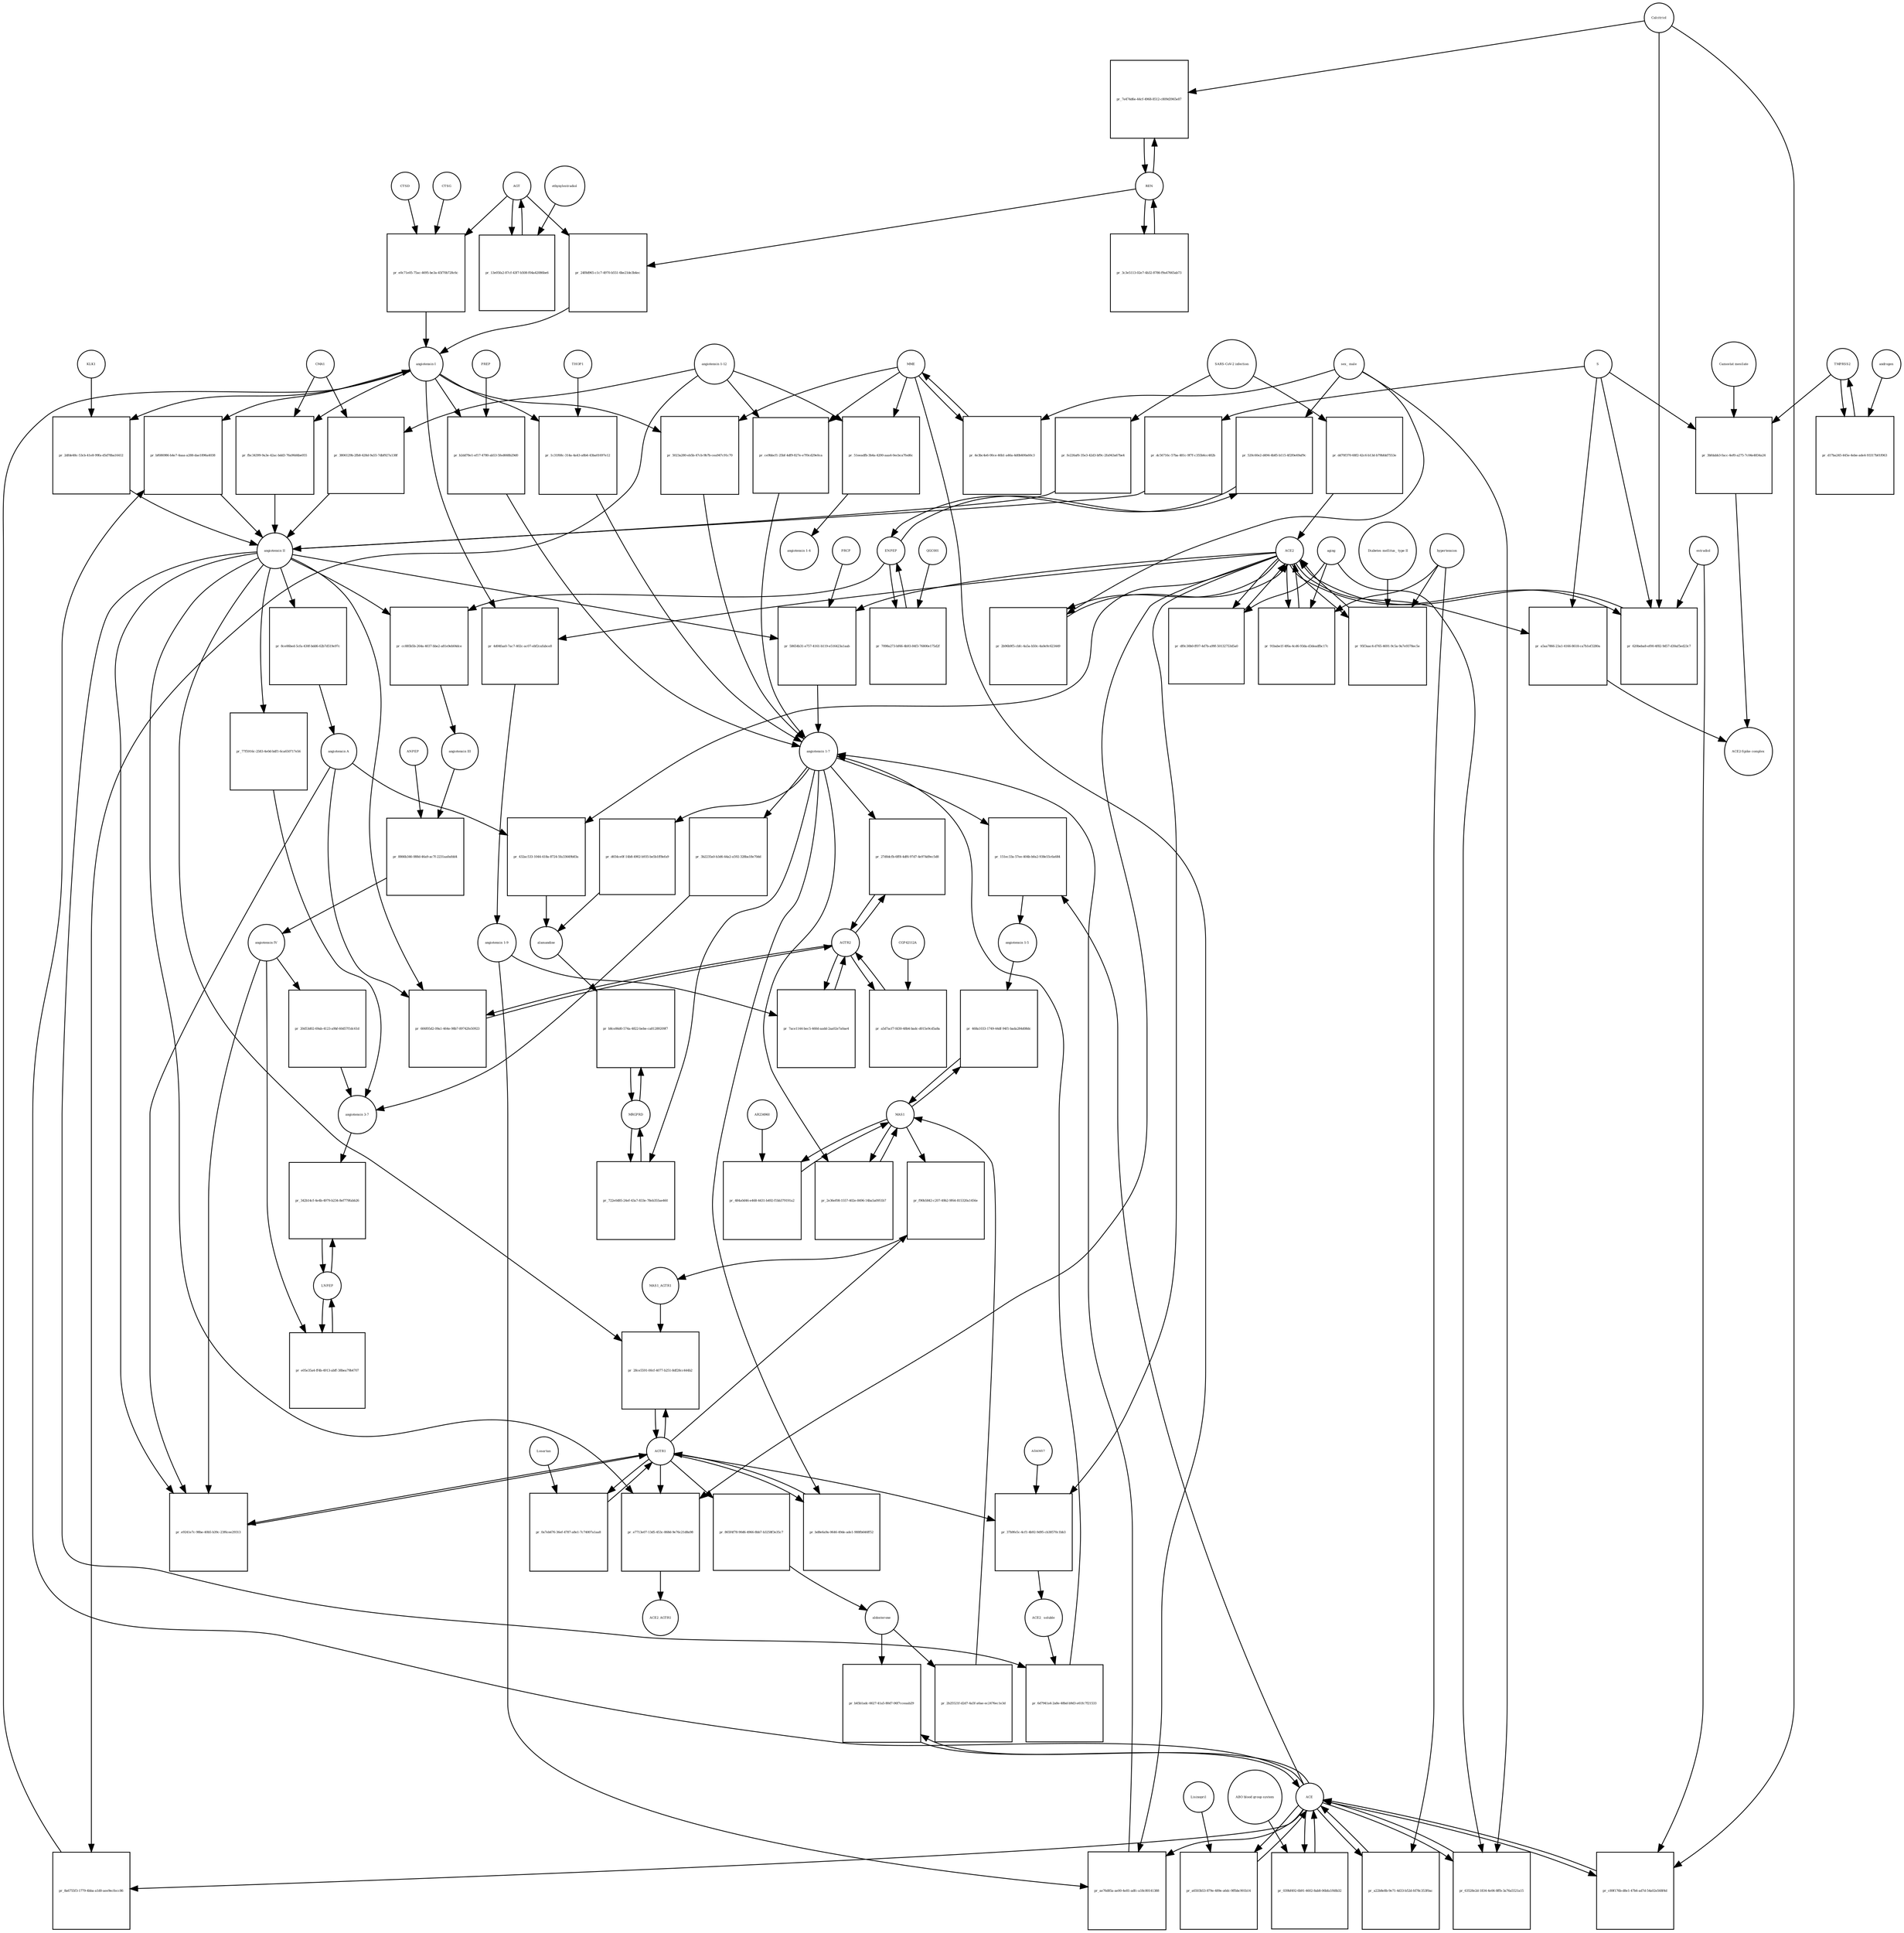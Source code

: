 strict digraph  {
"angiotensin I" [annotation="urn_miriam_obo.chebi_CHEBI%3A2718", bipartite=0, cls="simple chemical", fontsize=4, label="angiotensin I", shape=circle];
"pr_bf686986-b4e7-4aaa-a288-dae1896a4038" [annotation="", bipartite=1, cls=process, fontsize=4, label="pr_bf686986-b4e7-4aaa-a288-dae1896a4038", shape=square];
"angiotensin II" [annotation="urn_miriam_obo.chebi_CHEBI%3A48432", bipartite=0, cls="simple chemical", fontsize=4, label="angiotensin II", shape=circle];
ACE [annotation="urn_miriam_hgnc_HGNC%3A2707", bipartite=0, cls=macromolecule, fontsize=4, label=ACE, shape=circle];
"pr_4d04faa0-7ac7-402c-ac07-ebf2cafabce8" [annotation="", bipartite=1, cls=process, fontsize=4, label="pr_4d04faa0-7ac7-402c-ac07-ebf2cafabce8", shape=square];
"angiotensin 1-9" [annotation="urn_miriam_obo.chebi_CHEBI%3A80128", bipartite=0, cls="simple chemical", fontsize=4, label="angiotensin 1-9", shape=circle];
ACE2 [annotation="urn_miriam_hgnc_HGNC%3A13557", bipartite=0, cls=macromolecule, fontsize=4, label=ACE2, shape=circle];
"pr_ae76d85a-ae00-4e81-adfc-a18c80141388" [annotation="", bipartite=1, cls=process, fontsize=4, label="pr_ae76d85a-ae00-4e81-adfc-a18c80141388", shape=square];
"angiotensin 1-7" [annotation="urn_miriam_obo.chebi_CHEBI%3A55438", bipartite=0, cls="simple chemical", fontsize=4, label="angiotensin 1-7", shape=circle];
MME [annotation="", bipartite=0, cls=macromolecule, fontsize=4, label=MME, shape=circle];
"pr_58654b31-e757-4161-b119-e516423a1aab" [annotation="", bipartite=1, cls=process, fontsize=4, label="pr_58654b31-e757-4161-b119-e516423a1aab", shape=square];
PRCP [annotation="urn_miriam_hgnc_HGNC%3A9344", bipartite=0, cls=macromolecule, fontsize=4, label=PRCP, shape=circle];
"pr_151ec33a-57ee-404b-b0a2-938e55c6a684" [annotation="", bipartite=1, cls=process, fontsize=4, label="pr_151ec33a-57ee-404b-b0a2-938e55c6a684", shape=square];
"angiotensin 1-5" [annotation="urn_miriam_obo.chebi_CHEBI%3A80129", bipartite=0, cls="simple chemical", fontsize=4, label="angiotensin 1-5", shape=circle];
REN [annotation="urn_miriam_hgnc_HGNC%3A9958", bipartite=0, cls=macromolecule, fontsize=4, label=REN, shape=circle];
"pr_7e474d6e-44cf-4968-8512-c809d3965e87" [annotation="", bipartite=1, cls="omitted process", fontsize=4, label="pr_7e474d6e-44cf-4968-8512-c809d3965e87", shape=square];
Calcitriol [annotation="urn_miriam_obo.chebi_CHEBI%3A17823", bipartite=0, cls="simple chemical", fontsize=4, label=Calcitriol, shape=circle];
AGT [annotation="urn_miriam_hgnc_HGNC%3A333", bipartite=0, cls=macromolecule, fontsize=4, label=AGT, shape=circle];
"pr_24f8d965-c1c7-4970-b551-6be21de3b4ec" [annotation="", bipartite=1, cls=process, fontsize=4, label="pr_24f8d965-c1c7-4970-b551-6be21de3b4ec", shape=square];
"pr_5023a280-eb5b-47cb-9b7b-cea947c91c70" [annotation="", bipartite=1, cls=process, fontsize=4, label="pr_5023a280-eb5b-47cb-9b7b-cea947c91c70", shape=square];
MAS1 [annotation="urn_miriam_hgnc_HGNC%3A6899", bipartite=0, cls=macromolecule, fontsize=4, label=MAS1, shape=circle];
"pr_468a1033-1749-44df-94f1-bada284d08dc" [annotation="", bipartite=1, cls=process, fontsize=4, label="pr_468a1033-1749-44df-94f1-bada284d08dc", shape=square];
"pr_d654ce0f-14b8-4902-b935-be5b1ff8efa9" [annotation="", bipartite=1, cls=process, fontsize=4, label="pr_d654ce0f-14b8-4902-b935-be5b1ff8efa9", shape=square];
alamandine [annotation="urn_miriam_pubchem.compound_44192273", bipartite=0, cls="simple chemical", fontsize=4, label=alamandine, shape=circle];
"pr_8ce06bed-5cfa-430f-bdd6-62b7d519e97c" [annotation="", bipartite=1, cls=process, fontsize=4, label="pr_8ce06bed-5cfa-430f-bdd6-62b7d519e97c", shape=square];
"angiotensin A" [annotation="urn_miriam_kegg.compound_C20970|urn_miriam_pubchem.compound_91691124", bipartite=0, cls="simple chemical", fontsize=4, label="angiotensin A", shape=circle];
"pr_432ac533-1044-418a-8724-5fa33649b83a" [annotation="", bipartite=1, cls=process, fontsize=4, label="pr_432ac533-1044-418a-8724-5fa33649b83a", shape=square];
"pr_cc885b5b-264a-4037-bbe2-a81e9eb04dce" [annotation="", bipartite=1, cls=process, fontsize=4, label="pr_cc885b5b-264a-4037-bbe2-a81e9eb04dce", shape=square];
"angiotensin III" [annotation="urn_miriam_obo.chebi_CHEBI%3A89666", bipartite=0, cls="simple chemical", fontsize=4, label="angiotensin III", shape=circle];
ENPEP [annotation="urn_miriam_hgnc_HGNC%3A3355", bipartite=0, cls=macromolecule, fontsize=4, label=ENPEP, shape=circle];
"pr_8866b346-088d-46a9-ac7f-2231aa0afdd4" [annotation="", bipartite=1, cls=process, fontsize=4, label="pr_8866b346-088d-46a9-ac7f-2231aa0afdd4", shape=square];
"angiotensin IV" [annotation="urn_miriam_obo.chebi_CHEBI%3A80127", bipartite=0, cls="simple chemical", fontsize=4, label="angiotensin IV", shape=circle];
"ANPEP " [annotation="urn_miriam_hgnc_HGNC%3A500", bipartite=0, cls=macromolecule, fontsize=4, label="ANPEP ", shape=circle];
AGTR2 [annotation="urn_miriam_hgnc_HGNC%3A338", bipartite=0, cls=macromolecule, fontsize=4, label=AGTR2, shape=circle];
"pr_a5d7acf7-fd30-48b4-badc-d015e9cd5a8a" [annotation="", bipartite=1, cls=process, fontsize=4, label="pr_a5d7acf7-fd30-48b4-badc-d015e9cd5a8a", shape=square];
CGP42112A [annotation="urn_miriam_obo.chebi_CHEBI%3A147302", bipartite=0, cls="simple chemical", fontsize=4, label=CGP42112A, shape=circle];
"pr_3c3e5113-02e7-4b32-8786-f9a47665ab73" [annotation="", bipartite=1, cls=process, fontsize=4, label="pr_3c3e5113-02e7-4b32-8786-f9a47665ab73", shape=square];
"pr_37b9fe5c-4cf1-4b92-9d95-cb38570c1bb3" [annotation="", bipartite=1, cls=process, fontsize=4, label="pr_37b9fe5c-4cf1-4b92-9d95-cb38570c1bb3", shape=square];
"ACE2_ soluble" [annotation="urn_miriam_hgnc.symbol_ACE2", bipartite=0, cls=macromolecule, fontsize=4, label="ACE2_ soluble", shape=circle];
ADAM17 [annotation="urn_miriam_hgnc_HGNC%3A195", bipartite=0, cls=macromolecule, fontsize=4, label=ADAM17, shape=circle];
AGTR1 [annotation="urn_miriam_hgnc_HGNC%3A336", bipartite=0, cls=macromolecule, fontsize=4, label=AGTR1, shape=circle];
"pr_606f05d2-09a1-464e-98b7-89742fe50923" [annotation="", bipartite=1, cls=process, fontsize=4, label="pr_606f05d2-09a1-464e-98b7-89742fe50923", shape=square];
MRGPRD [annotation="urn_miriam_hgnc_HGNC%3A29626", bipartite=0, cls=macromolecule, fontsize=4, label=MRGPRD, shape=circle];
"pr_b8ce86d0-574a-4822-bebe-ca81289209f7" [annotation="", bipartite=1, cls=process, fontsize=4, label="pr_b8ce86d0-574a-4822-bebe-ca81289209f7", shape=square];
"pr_6d7941a4-2a8e-48bd-b9d3-e61fc7f21533" [annotation="", bipartite=1, cls=process, fontsize=4, label="pr_6d7941a4-2a8e-48bd-b9d3-e61fc7f21533", shape=square];
"pr_2b96b9f5-cbfc-4a5a-b50c-4a0e9c623449" [annotation="", bipartite=1, cls=process, fontsize=4, label="pr_2b96b9f5-cbfc-4a5a-b50c-4a0e9c623449", shape=square];
"sex_ male" [annotation=urn_miriam_mesh_D008297, bipartite=0, cls=phenotype, fontsize=4, label="sex_ male", shape=circle];
"pr_dc56716c-57ba-481c-9f7f-c355b6cc482b" [annotation="", bipartite=1, cls=process, fontsize=4, label="pr_dc56716c-57ba-481c-9f7f-c355b6cc482b", shape=square];
S [annotation="urn_miriam_uniprot_P0DTC2|urn_miriam_uniprot_P59594", bipartite=0, cls=macromolecule, fontsize=4, label=S, shape=circle];
"pr_e9241e7c-98be-40b5-b39c-23f6cee29313" [annotation="", bipartite=1, cls=process, fontsize=4, label="pr_e9241e7c-98be-40b5-b39c-23f6cee29313", shape=square];
"pr_e7713e07-13d5-453c-868d-9e76c21d8a98" [annotation="", bipartite=1, cls=process, fontsize=4, label="pr_e7713e07-13d5-453c-868d-9e76c21d8a98", shape=square];
ACE2_AGTR1 [annotation=urn_miriam_pubmed_25225202, bipartite=0, cls=complex, fontsize=4, label=ACE2_AGTR1, shape=circle];
"pr_a5aa7866-23a1-4166-8618-ca7b1ef3280a" [annotation="", bipartite=1, cls=process, fontsize=4, label="pr_a5aa7866-23a1-4166-8618-ca7b1ef3280a", shape=square];
"ACE2-Spike complex" [annotation=urn_miriam_pubmed_32275855, bipartite=0, cls=complex, fontsize=4, label="ACE2-Spike complex", shape=circle];
"pr_fe226af6-35e3-42d3-bf9c-2fa943a67be4" [annotation="", bipartite=1, cls=process, fontsize=4, label="pr_fe226af6-35e3-42d3-bf9c-2fa943a67be4", shape=square];
"SARS-CoV-2 infection" [annotation="urn_miriam_taxonomy_2697049|urn_miriam_mesh_C000657245", bipartite=0, cls=phenotype, fontsize=4, label="SARS-CoV-2 infection", shape=circle];
"angiotensin 1-12" [annotation=urn_miriam_pubmed_27465904, bipartite=0, cls="simple chemical", fontsize=4, label="angiotensin 1-12", shape=circle];
"pr_3806129b-2fb8-428d-9a55-7dbf927a138f" [annotation="", bipartite=1, cls=process, fontsize=4, label="pr_3806129b-2fb8-428d-9a55-7dbf927a138f", shape=square];
CMA1 [annotation="urn_miriam_hgnc_HGNC%3A2097", bipartite=0, cls=macromolecule, fontsize=4, label=CMA1, shape=circle];
TMPRSS2 [annotation="urn_miriam_hgnc_HGNC%3A11876", bipartite=0, cls=macromolecule, fontsize=4, label=TMPRSS2, shape=circle];
"pr_d17ba245-445e-4ebe-ade4-93317b01f063" [annotation="", bipartite=1, cls="omitted process", fontsize=4, label="pr_d17ba245-445e-4ebe-ade4-93317b01f063", shape=square];
androgen [annotation="urn_miriam_obo.chebi_CHEBI%3A50113", bipartite=0, cls="simple chemical", fontsize=4, label=androgen, shape=circle];
"pr_51eeadfb-3b4a-4200-aaa4-0ecbca7fed6c" [annotation="", bipartite=1, cls=process, fontsize=4, label="pr_51eeadfb-3b4a-4200-aaa4-0ecbca7fed6c", shape=square];
"angiotensin 1-4" [annotation=urn_miriam_pubmed_22490446, bipartite=0, cls="simple chemical", fontsize=4, label="angiotensin 1-4", shape=circle];
"pr_f90b5842-c207-49b2-9f64-815320a1456e" [annotation="", bipartite=1, cls=process, fontsize=4, label="pr_f90b5842-c207-49b2-9f64-815320a1456e", shape=square];
MAS1_AGTR1 [annotation=urn_miriam_pubmed_15809376, bipartite=0, cls=complex, fontsize=4, label=MAS1_AGTR1, shape=circle];
"pr_28ce5591-00cf-4077-b251-8df28cc444b2" [annotation="", bipartite=1, cls=process, fontsize=4, label="pr_28ce5591-00cf-4077-b251-8df28cc444b2", shape=square];
"pr_a6503b53-879e-489e-a6dc-9ffbbc901b14" [annotation="", bipartite=1, cls=process, fontsize=4, label="pr_a6503b53-879e-489e-a6dc-9ffbbc901b14", shape=square];
Lisinopril [annotation="urn_miriam_obo.chebi_CHEBI%3A43755", bipartite=0, cls="simple chemical", fontsize=4, label=Lisinopril, shape=circle];
"pr_8a6755f3-1779-4bba-a1d0-aee9ecfecc86" [annotation="", bipartite=1, cls=process, fontsize=4, label="pr_8a6755f3-1779-4bba-a1d0-aee9ecfecc86", shape=square];
LNPEP [annotation="urn_miriam_hgnc_HGNC%3A6656", bipartite=0, cls=macromolecule, fontsize=4, label=LNPEP, shape=circle];
"pr_e05e35a4-ff4b-4913-abff-38bea79b4707" [annotation="", bipartite=1, cls=process, fontsize=4, label="pr_e05e35a4-ff4b-4913-abff-38bea79b4707", shape=square];
"pr_ce9bbcf1-25bf-4df9-827e-e7f0cd29e0ca" [annotation="", bipartite=1, cls=process, fontsize=4, label="pr_ce9bbcf1-25bf-4df9-827e-e7f0cd29e0ca", shape=square];
"pr_484a0d46-e468-4431-b492-f1bb379191a2" [annotation="", bipartite=1, cls=process, fontsize=4, label="pr_484a0d46-e468-4431-b492-f1bb379191a2", shape=square];
AR234960 [annotation="urn_miriam_pubchem.compound_146025955", bipartite=0, cls="simple chemical", fontsize=4, label=AR234960, shape=circle];
"pr_7098a273-bf66-4b93-84f3-76800e175d2f" [annotation="", bipartite=1, cls=process, fontsize=4, label="pr_7098a273-bf66-4b93-84f3-76800e175d2f", shape=square];
QGC001 [annotation=urn_miriam_pubmed_24337978, bipartite=0, cls="simple chemical", fontsize=4, label=QGC001, shape=circle];
"pr_e0c71e05-75ac-4695-be3a-45f70b728c6c" [annotation="", bipartite=1, cls=process, fontsize=4, label="pr_e0c71e05-75ac-4695-be3a-45f70b728c6c", shape=square];
CTSD [annotation="urn_miriam_hgnc_HGNC%3A2529", bipartite=0, cls=macromolecule, fontsize=4, label=CTSD, shape=circle];
CTSG [annotation="urn_miriam_hgnc_HGNC%3A2532", bipartite=0, cls=macromolecule, fontsize=4, label=CTSG, shape=circle];
"pr_fbc34399-9a3e-42ac-bdd3-76a90d4be055" [annotation="", bipartite=1, cls=process, fontsize=4, label="pr_fbc34399-9a3e-42ac-bdd3-76a90d4be055", shape=square];
"pr_2dfde48c-53cb-41e8-99fa-d5d78ba16412" [annotation="", bipartite=1, cls=process, fontsize=4, label="pr_2dfde48c-53cb-41e8-99fa-d5d78ba16412", shape=square];
KLK1 [annotation="urn_miriam_hgnc_HGNC%3A6357", bipartite=0, cls=macromolecule, fontsize=4, label=KLK1, shape=circle];
"pr_1c31f68c-314a-4a43-a8b4-43ba01697e12" [annotation="", bipartite=1, cls=process, fontsize=4, label="pr_1c31f68c-314a-4a43-a8b4-43ba01697e12", shape=square];
THOP1 [annotation="urn_miriam_hgnc_HGNC%3A11793", bipartite=0, cls=macromolecule, fontsize=4, label=THOP1, shape=circle];
"pr_b2dd78e1-ef17-4780-ab53-5fed668b29d0" [annotation="", bipartite=1, cls=process, fontsize=4, label="pr_b2dd78e1-ef17-4780-ab53-5fed668b29d0", shape=square];
PREP [annotation="urn_miriam_hgnc_HGNC%3A9358", bipartite=0, cls=macromolecule, fontsize=4, label=PREP, shape=circle];
"pr_0a7eb676-36ef-4787-a8e1-7c74007a1aa8" [annotation="", bipartite=1, cls=process, fontsize=4, label="pr_0a7eb676-36ef-4787-a8e1-7c74007a1aa8", shape=square];
Losartan [annotation="urn_miriam_obo.chebi_CHEBI%3A6541", bipartite=0, cls="simple chemical", fontsize=4, label=Losartan, shape=circle];
"pr_bd8e6a9a-0646-49de-ade1-988fb646ff52" [annotation="", bipartite=1, cls=process, fontsize=4, label="pr_bd8e6a9a-0646-49de-ade1-988fb646ff52", shape=square];
"pr_27d0dcfb-6ff8-4df6-97d7-4e974d9ec5d8" [annotation="", bipartite=1, cls=process, fontsize=4, label="pr_27d0dcfb-6ff8-4df6-97d7-4e974d9ec5d8", shape=square];
"pr_7ace1144-bec5-460d-aadd-2aa02e7a0ae4" [annotation="", bipartite=1, cls=process, fontsize=4, label="pr_7ace1144-bec5-460d-aadd-2aa02e7a0ae4", shape=square];
"pr_2e36ef08-1557-402e-8496-14ba5a0951b7" [annotation="", bipartite=1, cls=process, fontsize=4, label="pr_2e36ef08-1557-402e-8496-14ba5a0951b7", shape=square];
"pr_722e0d85-24ef-43a7-833e-78eb355ae460" [annotation="", bipartite=1, cls=process, fontsize=4, label="pr_722e0d85-24ef-43a7-833e-78eb355ae460", shape=square];
"pr_3b2235a0-b3d6-44a2-a592-328ba18e70dd" [annotation="", bipartite=1, cls=process, fontsize=4, label="pr_3b2235a0-b3d6-44a2-a592-328ba18e70dd", shape=square];
"angiotensin 3-7" [annotation=urn_miriam_pubmed_30934934, bipartite=0, cls="simple chemical", fontsize=4, label="angiotensin 3-7", shape=circle];
"pr_77f5916c-2583-4e0d-bdf1-6ca650717e56" [annotation="", bipartite=1, cls=process, fontsize=4, label="pr_77f5916c-2583-4e0d-bdf1-6ca650717e56", shape=square];
"pr_20d53d02-69ab-4123-a9bf-60d57f1dc61d" [annotation="", bipartite=1, cls=process, fontsize=4, label="pr_20d53d02-69ab-4123-a9bf-60d57f1dc61d", shape=square];
"pr_3bfdabb3-facc-4ef0-a275-7c04e4834a24" [annotation="", bipartite=1, cls="omitted process", fontsize=4, label="pr_3bfdabb3-facc-4ef0-a275-7c04e4834a24", shape=square];
"Camostat mesilate" [annotation="urn_miriam_obo.chebi_CHEBI%3A135632", bipartite=0, cls="simple chemical", fontsize=4, label="Camostat mesilate", shape=circle];
"pr_342b14cf-4e4b-4979-b234-8ef779fabb26" [annotation="", bipartite=1, cls=process, fontsize=4, label="pr_342b14cf-4e4b-4979-b234-8ef779fabb26", shape=square];
"pr_620beba8-ef00-4f82-9d57-d30af5ed23c7" [annotation="", bipartite=1, cls="omitted process", fontsize=4, label="pr_620beba8-ef00-4f82-9d57-d30af5ed23c7", shape=square];
estradiol [annotation="urn_miriam_obo.chebi_CHEBI%3A16469", bipartite=0, cls="simple chemical", fontsize=4, label=estradiol, shape=circle];
"pr_13e05fa2-87cf-43f7-b508-f04a42086be6" [annotation="", bipartite=1, cls="omitted process", fontsize=4, label="pr_13e05fa2-87cf-43f7-b508-f04a42086be6", shape=square];
ethynylestradiol [annotation="urn_miriam_obo.chebi_CHEBI%3A4903", bipartite=0, cls="simple chemical", fontsize=4, label=ethynylestradiol, shape=circle];
"pr_dd70f370-68f2-42c6-b13d-b79bfdd7553e" [annotation="", bipartite=1, cls=process, fontsize=4, label="pr_dd70f370-68f2-42c6-b13d-b79bfdd7553e", shape=square];
"pr_63528e2d-1834-4e06-8ffb-3a76a5521a15" [annotation="", bipartite=1, cls=process, fontsize=4, label="pr_63528e2d-1834-4e06-8ffb-3a76a5521a15", shape=square];
aging [annotation="urn_miriam_obo.go_GO%3A0007568", bipartite=0, cls=phenotype, fontsize=4, label=aging, shape=circle];
"pr_039bf492-6b91-4602-8ab8-06bfa1f48b32" [annotation="", bipartite=1, cls=process, fontsize=4, label="pr_039bf492-6b91-4602-8ab8-06bfa1f48b32", shape=square];
"ABO blood group system" [annotation=urn_miriam_mesh_D000017, bipartite=0, cls=phenotype, fontsize=4, label="ABO blood group system", shape=circle];
"pr_df0c30b0-ff07-4d7b-a99f-50132753d5a0" [annotation="", bipartite=1, cls="omitted process", fontsize=4, label="pr_df0c30b0-ff07-4d7b-a99f-50132753d5a0", shape=square];
"pr_91babe1f-4f6a-4cd6-93da-d3deadfbc17c" [annotation="", bipartite=1, cls=process, fontsize=4, label="pr_91babe1f-4f6a-4cd6-93da-d3deadfbc17c", shape=square];
hypertension [annotation=urn_miriam_mesh_D006973, bipartite=0, cls=phenotype, fontsize=4, label=hypertension, shape=circle];
"pr_520c60e2-d494-4b85-b115-4f2f0e69af9c" [annotation="", bipartite=1, cls=process, fontsize=4, label="pr_520c60e2-d494-4b85-b115-4f2f0e69af9c", shape=square];
"pr_4e3bc4e6-00ce-46b1-a46a-4d0b400a60c3" [annotation="", bipartite=1, cls=process, fontsize=4, label="pr_4e3bc4e6-00ce-46b1-a46a-4d0b400a60c3", shape=square];
"pr_b45b1adc-6627-41a5-80d7-06f7cceaab29" [annotation="", bipartite=1, cls=process, fontsize=4, label="pr_b45b1adc-6627-41a5-80d7-06f7cceaab29", shape=square];
aldosterone [annotation="urn_miriam_obo.chebi_CHEBI%3A27584", bipartite=0, cls="simple chemical", fontsize=4, label=aldosterone, shape=circle];
"pr_2b25521f-d2d7-4a5f-a6ae-ec2476ec1e3d" [annotation="", bipartite=1, cls=process, fontsize=4, label="pr_2b25521f-d2d7-4a5f-a6ae-ec2476ec1e3d", shape=square];
"pr_c89f176b-d8e1-47b6-ad7d-54a02e568f4d" [annotation="", bipartite=1, cls="omitted process", fontsize=4, label="pr_c89f176b-d8e1-47b6-ad7d-54a02e568f4d", shape=square];
"pr_865f4f78-90d6-4966-8bb7-b3258f3e35c7" [annotation="", bipartite=1, cls=process, fontsize=4, label="pr_865f4f78-90d6-4966-8bb7-b3258f3e35c7", shape=square];
"pr_95f3aac4-d765-4691-9c5a-9a7e9378ec5e" [annotation="", bipartite=1, cls="omitted process", fontsize=4, label="pr_95f3aac4-d765-4691-9c5a-9a7e9378ec5e", shape=square];
" Diabetes mellitus_ type II" [annotation=urn_miriam_mesh_D003924, bipartite=0, cls=phenotype, fontsize=4, label=" Diabetes mellitus_ type II", shape=circle];
"pr_a22b8e8b-9e71-4d33-b52d-fd78c353f0ac" [annotation="", bipartite=1, cls=process, fontsize=4, label="pr_a22b8e8b-9e71-4d33-b52d-fd78c353f0ac", shape=square];
"angiotensin I" -> "pr_bf686986-b4e7-4aaa-a288-dae1896a4038"  [annotation="", interaction_type=consumption];
"angiotensin I" -> "pr_4d04faa0-7ac7-402c-ac07-ebf2cafabce8"  [annotation="", interaction_type=consumption];
"angiotensin I" -> "pr_5023a280-eb5b-47cb-9b7b-cea947c91c70"  [annotation="", interaction_type=consumption];
"angiotensin I" -> "pr_fbc34399-9a3e-42ac-bdd3-76a90d4be055"  [annotation="", interaction_type=consumption];
"angiotensin I" -> "pr_2dfde48c-53cb-41e8-99fa-d5d78ba16412"  [annotation="", interaction_type=consumption];
"angiotensin I" -> "pr_1c31f68c-314a-4a43-a8b4-43ba01697e12"  [annotation="", interaction_type=consumption];
"angiotensin I" -> "pr_b2dd78e1-ef17-4780-ab53-5fed668b29d0"  [annotation="", interaction_type=consumption];
"pr_bf686986-b4e7-4aaa-a288-dae1896a4038" -> "angiotensin II"  [annotation="", interaction_type=production];
"angiotensin II" -> "pr_58654b31-e757-4161-b119-e516423a1aab"  [annotation="", interaction_type=consumption];
"angiotensin II" -> "pr_8ce06bed-5cfa-430f-bdd6-62b7d519e97c"  [annotation="", interaction_type=consumption];
"angiotensin II" -> "pr_cc885b5b-264a-4037-bbe2-a81e9eb04dce"  [annotation="", interaction_type=consumption];
"angiotensin II" -> "pr_606f05d2-09a1-464e-98b7-89742fe50923"  [annotation="urn_miriam_pubmed_17630322|urn_miriam_taxonomy_9606|urn_miriam_pubmed_17138938", interaction_type=stimulation];
"angiotensin II" -> "pr_6d7941a4-2a8e-48bd-b9d3-e61fc7f21533"  [annotation="", interaction_type=consumption];
"angiotensin II" -> "pr_e9241e7c-98be-40b5-b39c-23f6cee29313"  [annotation="urn_miriam_pubmed_26497614|urn_miriam_taxonomy_10116|urn_miriam_pubmed_17630322|urn_miriam_pubmed_32333398|urn_miriam_pubmed_17138938|urn_miriam_taxonomy_9606", interaction_type=stimulation];
"angiotensin II" -> "pr_e7713e07-13d5-453c-868d-9e76c21d8a98"  [annotation="urn_miriam_pubmed_25225202|urn_miriam_taxonomy_9606", interaction_type=inhibition];
"angiotensin II" -> "pr_28ce5591-00cf-4077-b251-8df28cc444b2"  [annotation="urn_miriam_pubmed_15809376|urn_miriam_taxonomy_9606", interaction_type=stimulation];
"angiotensin II" -> "pr_77f5916c-2583-4e0d-bdf1-6ca650717e56"  [annotation="", interaction_type=consumption];
ACE -> "pr_bf686986-b4e7-4aaa-a288-dae1896a4038"  [annotation="urn_miriam_taxonomy_9606|urn_miriam_pubmed_10969042", interaction_type=catalysis];
ACE -> "pr_ae76d85a-ae00-4e81-adfc-a18c80141388"  [annotation="urn_miriam_pubmed_15283675|urn_miriam_taxonomy_9606", interaction_type=catalysis];
ACE -> "pr_151ec33a-57ee-404b-b0a2-938e55c6a684"  [annotation="urn_miriam_pubmed_10969042|urn_miriam_taxonomy_9606", interaction_type=catalysis];
ACE -> "pr_a6503b53-879e-489e-a6dc-9ffbbc901b14"  [annotation="", interaction_type=consumption];
ACE -> "pr_8a6755f3-1779-4bba-a1d0-aee9ecfecc86"  [annotation="urn_miriam_pubmed_22490446|urn_miriam_taxonomy_10116", interaction_type=catalysis];
ACE -> "pr_63528e2d-1834-4e06-8ffb-3a76a5521a15"  [annotation="", interaction_type=consumption];
ACE -> "pr_039bf492-6b91-4602-8ab8-06bfa1f48b32"  [annotation="", interaction_type=consumption];
ACE -> "pr_b45b1adc-6627-41a5-80d7-06f7cceaab29"  [annotation="", interaction_type=consumption];
ACE -> "pr_c89f176b-d8e1-47b6-ad7d-54a02e568f4d"  [annotation="", interaction_type=consumption];
ACE -> "pr_a22b8e8b-9e71-4d33-b52d-fd78c353f0ac"  [annotation="", interaction_type=consumption];
"pr_4d04faa0-7ac7-402c-ac07-ebf2cafabce8" -> "angiotensin 1-9"  [annotation="", interaction_type=production];
"angiotensin 1-9" -> "pr_ae76d85a-ae00-4e81-adfc-a18c80141388"  [annotation="", interaction_type=consumption];
"angiotensin 1-9" -> "pr_7ace1144-bec5-460d-aadd-2aa02e7a0ae4"  [annotation="urn_miriam_pubmed_30048754|urn_miriam_taxonomy_10116", interaction_type=stimulation];
ACE2 -> "pr_4d04faa0-7ac7-402c-ac07-ebf2cafabce8"  [annotation="urn_miriam_pubmed_10969042|urn_miriam_taxonomy_9606", interaction_type=catalysis];
ACE2 -> "pr_58654b31-e757-4161-b119-e516423a1aab"  [annotation="urn_miriam_taxonomy_10090|urn_miriam_pubmed_23392115", interaction_type=catalysis];
ACE2 -> "pr_432ac533-1044-418a-8724-5fa33649b83a"  [annotation="urn_miriam_pubmed_23446738|urn_miriam_taxonomy_9606", interaction_type=catalysis];
ACE2 -> "pr_37b9fe5c-4cf1-4b92-9d95-cb38570c1bb3"  [annotation="", interaction_type=consumption];
ACE2 -> "pr_2b96b9f5-cbfc-4a5a-b50c-4a0e9c623449"  [annotation="", interaction_type=consumption];
ACE2 -> "pr_e7713e07-13d5-453c-868d-9e76c21d8a98"  [annotation="", interaction_type=consumption];
ACE2 -> "pr_a5aa7866-23a1-4166-8618-ca7b1ef3280a"  [annotation="", interaction_type=consumption];
ACE2 -> "pr_620beba8-ef00-4f82-9d57-d30af5ed23c7"  [annotation="", interaction_type=consumption];
ACE2 -> "pr_df0c30b0-ff07-4d7b-a99f-50132753d5a0"  [annotation="", interaction_type=consumption];
ACE2 -> "pr_91babe1f-4f6a-4cd6-93da-d3deadfbc17c"  [annotation="", interaction_type=consumption];
ACE2 -> "pr_95f3aac4-d765-4691-9c5a-9a7e9378ec5e"  [annotation="", interaction_type=consumption];
"pr_ae76d85a-ae00-4e81-adfc-a18c80141388" -> "angiotensin 1-7"  [annotation="", interaction_type=production];
"angiotensin 1-7" -> "pr_151ec33a-57ee-404b-b0a2-938e55c6a684"  [annotation="", interaction_type=consumption];
"angiotensin 1-7" -> "pr_d654ce0f-14b8-4902-b935-be5b1ff8efa9"  [annotation="", interaction_type=consumption];
"angiotensin 1-7" -> "pr_bd8e6a9a-0646-49de-ade1-988fb646ff52"  [annotation="urn_miriam_pubmed_29928987|urn_miriam_taxonomy_9606", interaction_type=inhibition];
"angiotensin 1-7" -> "pr_27d0dcfb-6ff8-4df6-97d7-4e974d9ec5d8"  [annotation="urn_miriam_pubmed_15767466|urn_miriam_taxonomy_10116", interaction_type=stimulation];
"angiotensin 1-7" -> "pr_2e36ef08-1557-402e-8496-14ba5a0951b7"  [annotation="urn_miriam_pubmed_27217404|urn_miriam_taxonomy_9606", interaction_type=stimulation];
"angiotensin 1-7" -> "pr_722e0d85-24ef-43a7-833e-78eb355ae460"  [annotation="urn_miriam_pubmed_27217404|urn_miriam_taxonomy_9606", interaction_type=stimulation];
"angiotensin 1-7" -> "pr_3b2235a0-b3d6-44a2-a592-328ba18e70dd"  [annotation="", interaction_type=consumption];
MME -> "pr_ae76d85a-ae00-4e81-adfc-a18c80141388"  [annotation="urn_miriam_pubmed_15283675|urn_miriam_taxonomy_9606", interaction_type=catalysis];
MME -> "pr_5023a280-eb5b-47cb-9b7b-cea947c91c70"  [annotation="urn_miriam_taxonomy_9606|urn_miriam_pubmed_15283675", interaction_type=catalysis];
MME -> "pr_51eeadfb-3b4a-4200-aaa4-0ecbca7fed6c"  [annotation="urn_miriam_pubmed_22490446|urn_miriam_taxonomy_10116", interaction_type=catalysis];
MME -> "pr_ce9bbcf1-25bf-4df9-827e-e7f0cd29e0ca"  [annotation="urn_miriam_pubmed_22490446|urn_miriam_taxonomy_10116", interaction_type=catalysis];
MME -> "pr_4e3bc4e6-00ce-46b1-a46a-4d0b400a60c3"  [annotation="", interaction_type=consumption];
"pr_58654b31-e757-4161-b119-e516423a1aab" -> "angiotensin 1-7"  [annotation="", interaction_type=production];
PRCP -> "pr_58654b31-e757-4161-b119-e516423a1aab"  [annotation="urn_miriam_taxonomy_10090|urn_miriam_pubmed_23392115", interaction_type=catalysis];
"pr_151ec33a-57ee-404b-b0a2-938e55c6a684" -> "angiotensin 1-5"  [annotation="", interaction_type=production];
"angiotensin 1-5" -> "pr_468a1033-1749-44df-94f1-bada284d08dc"  [annotation="urn_miriam_pubmed_27660028|urn_miriam_taxonomy_10116", interaction_type=stimulation];
REN -> "pr_7e474d6e-44cf-4968-8512-c809d3965e87"  [annotation="", interaction_type=consumption];
REN -> "pr_24f8d965-c1c7-4970-b551-6be21de3b4ec"  [annotation="urn_miriam_pubmed_10585461|urn_miriam_taxonomy_9606", interaction_type=catalysis];
REN -> "pr_3c3e5113-02e7-4b32-8786-f9a47665ab73"  [annotation="", interaction_type=consumption];
"pr_7e474d6e-44cf-4968-8512-c809d3965e87" -> REN  [annotation="", interaction_type=production];
Calcitriol -> "pr_7e474d6e-44cf-4968-8512-c809d3965e87"  [annotation="urn_miriam_pubmed_12122115|urn_miriam_taxonomy_10090", interaction_type=inhibition];
Calcitriol -> "pr_620beba8-ef00-4f82-9d57-d30af5ed23c7"  [annotation="urn_miriam_pubmed_32432918|urn_miriam_taxonomy_9606|urn_miriam_pubmed_19864379|urn_miriam_uniprot_P59594|urn_miriam_pubmed_26562171|urn_miriam_pubmed_28944831|urn_miriam_taxonomy_10116", interaction_type=stimulation];
Calcitriol -> "pr_c89f176b-d8e1-47b6-ad7d-54a02e568f4d"  [annotation="urn_miriam_pubmed_26562171|urn_miriam_taxonomy_9606|urn_miriam_pubmed_28944831|urn_miriam_taxonomy_10116", interaction_type=inhibition];
AGT -> "pr_24f8d965-c1c7-4970-b551-6be21de3b4ec"  [annotation="", interaction_type=consumption];
AGT -> "pr_e0c71e05-75ac-4695-be3a-45f70b728c6c"  [annotation="", interaction_type=consumption];
AGT -> "pr_13e05fa2-87cf-43f7-b508-f04a42086be6"  [annotation="", interaction_type=consumption];
"pr_24f8d965-c1c7-4970-b551-6be21de3b4ec" -> "angiotensin I"  [annotation="", interaction_type=production];
"pr_5023a280-eb5b-47cb-9b7b-cea947c91c70" -> "angiotensin 1-7"  [annotation="", interaction_type=production];
MAS1 -> "pr_468a1033-1749-44df-94f1-bada284d08dc"  [annotation="", interaction_type=consumption];
MAS1 -> "pr_f90b5842-c207-49b2-9f64-815320a1456e"  [annotation="", interaction_type=consumption];
MAS1 -> "pr_484a0d46-e468-4431-b492-f1bb379191a2"  [annotation="", interaction_type=consumption];
MAS1 -> "pr_2e36ef08-1557-402e-8496-14ba5a0951b7"  [annotation="", interaction_type=consumption];
"pr_468a1033-1749-44df-94f1-bada284d08dc" -> MAS1  [annotation="", interaction_type=production];
"pr_d654ce0f-14b8-4902-b935-be5b1ff8efa9" -> alamandine  [annotation="", interaction_type=production];
alamandine -> "pr_b8ce86d0-574a-4822-bebe-ca81289209f7"  [annotation="urn_miriam_pubmed_23446738|urn_miriam_taxonomy_9606", interaction_type=stimulation];
"pr_8ce06bed-5cfa-430f-bdd6-62b7d519e97c" -> "angiotensin A"  [annotation="", interaction_type=production];
"angiotensin A" -> "pr_432ac533-1044-418a-8724-5fa33649b83a"  [annotation="", interaction_type=consumption];
"angiotensin A" -> "pr_606f05d2-09a1-464e-98b7-89742fe50923"  [annotation="urn_miriam_pubmed_17630322|urn_miriam_taxonomy_9606|urn_miriam_pubmed_17138938", interaction_type=stimulation];
"angiotensin A" -> "pr_e9241e7c-98be-40b5-b39c-23f6cee29313"  [annotation="urn_miriam_pubmed_26497614|urn_miriam_taxonomy_10116|urn_miriam_pubmed_17630322|urn_miriam_pubmed_32333398|urn_miriam_pubmed_17138938|urn_miriam_taxonomy_9606", interaction_type=stimulation];
"pr_432ac533-1044-418a-8724-5fa33649b83a" -> alamandine  [annotation="", interaction_type=production];
"pr_cc885b5b-264a-4037-bbe2-a81e9eb04dce" -> "angiotensin III"  [annotation="", interaction_type=production];
"angiotensin III" -> "pr_8866b346-088d-46a9-ac7f-2231aa0afdd4"  [annotation="", interaction_type=consumption];
ENPEP -> "pr_cc885b5b-264a-4037-bbe2-a81e9eb04dce"  [annotation="urn_miriam_pubmed_8876246|urn_miriam_taxonomy_10090", interaction_type=catalysis];
ENPEP -> "pr_7098a273-bf66-4b93-84f3-76800e175d2f"  [annotation="", interaction_type=consumption];
ENPEP -> "pr_520c60e2-d494-4b85-b115-4f2f0e69af9c"  [annotation="", interaction_type=consumption];
"pr_8866b346-088d-46a9-ac7f-2231aa0afdd4" -> "angiotensin IV"  [annotation="", interaction_type=production];
"angiotensin IV" -> "pr_e9241e7c-98be-40b5-b39c-23f6cee29313"  [annotation="urn_miriam_pubmed_26497614|urn_miriam_taxonomy_10116|urn_miriam_pubmed_17630322|urn_miriam_pubmed_32333398|urn_miriam_pubmed_17138938|urn_miriam_taxonomy_9606", interaction_type=stimulation];
"angiotensin IV" -> "pr_e05e35a4-ff4b-4913-abff-38bea79b4707"  [annotation="urn_miriam_pubmed_11707427|urn_miriam_taxonomy_9606", interaction_type=stimulation];
"angiotensin IV" -> "pr_20d53d02-69ab-4123-a9bf-60d57f1dc61d"  [annotation="", interaction_type=consumption];
"ANPEP " -> "pr_8866b346-088d-46a9-ac7f-2231aa0afdd4"  [annotation="urn_miriam_pubmed_8876246|urn_miriam_taxonomy_10090", interaction_type=catalysis];
AGTR2 -> "pr_a5d7acf7-fd30-48b4-badc-d015e9cd5a8a"  [annotation="", interaction_type=consumption];
AGTR2 -> "pr_606f05d2-09a1-464e-98b7-89742fe50923"  [annotation="", interaction_type=consumption];
AGTR2 -> "pr_27d0dcfb-6ff8-4df6-97d7-4e974d9ec5d8"  [annotation="", interaction_type=consumption];
AGTR2 -> "pr_7ace1144-bec5-460d-aadd-2aa02e7a0ae4"  [annotation="", interaction_type=consumption];
"pr_a5d7acf7-fd30-48b4-badc-d015e9cd5a8a" -> AGTR2  [annotation="", interaction_type=production];
CGP42112A -> "pr_a5d7acf7-fd30-48b4-badc-d015e9cd5a8a"  [annotation="urn_miriam_pubmed_25014541|urn_miriam_taxonomy_9606", interaction_type=stimulation];
"pr_3c3e5113-02e7-4b32-8786-f9a47665ab73" -> REN  [annotation="", interaction_type=production];
"pr_37b9fe5c-4cf1-4b92-9d95-cb38570c1bb3" -> "ACE2_ soluble"  [annotation="", interaction_type=production];
"ACE2_ soluble" -> "pr_6d7941a4-2a8e-48bd-b9d3-e61fc7f21533"  [annotation="urn_miriam_pubmed_28512108|urn_miriam_taxonomy_9606", interaction_type=stimulation];
ADAM17 -> "pr_37b9fe5c-4cf1-4b92-9d95-cb38570c1bb3"  [annotation="urn_miriam_pubmed_24227843|urn_miriam_taxonomy_9606|urn_miriam_pubmed_32333398|urn_miriam_pubmed_28512108", interaction_type=catalysis];
AGTR1 -> "pr_37b9fe5c-4cf1-4b92-9d95-cb38570c1bb3"  [annotation="urn_miriam_pubmed_24227843|urn_miriam_taxonomy_9606|urn_miriam_pubmed_32333398|urn_miriam_pubmed_28512108", interaction_type=stimulation];
AGTR1 -> "pr_e9241e7c-98be-40b5-b39c-23f6cee29313"  [annotation="", interaction_type=consumption];
AGTR1 -> "pr_e7713e07-13d5-453c-868d-9e76c21d8a98"  [annotation="", interaction_type=consumption];
AGTR1 -> "pr_f90b5842-c207-49b2-9f64-815320a1456e"  [annotation="", interaction_type=consumption];
AGTR1 -> "pr_28ce5591-00cf-4077-b251-8df28cc444b2"  [annotation="", interaction_type=consumption];
AGTR1 -> "pr_0a7eb676-36ef-4787-a8e1-7c74007a1aa8"  [annotation="", interaction_type=consumption];
AGTR1 -> "pr_bd8e6a9a-0646-49de-ade1-988fb646ff52"  [annotation="", interaction_type=consumption];
AGTR1 -> "pr_865f4f78-90d6-4966-8bb7-b3258f3e35c7"  [annotation="urn_miriam_pubmed_1338730|urn_miriam_taxonomy_10116", interaction_type=stimulation];
"pr_606f05d2-09a1-464e-98b7-89742fe50923" -> AGTR2  [annotation="", interaction_type=production];
MRGPRD -> "pr_b8ce86d0-574a-4822-bebe-ca81289209f7"  [annotation="", interaction_type=consumption];
MRGPRD -> "pr_722e0d85-24ef-43a7-833e-78eb355ae460"  [annotation="", interaction_type=consumption];
"pr_b8ce86d0-574a-4822-bebe-ca81289209f7" -> MRGPRD  [annotation="", interaction_type=production];
"pr_6d7941a4-2a8e-48bd-b9d3-e61fc7f21533" -> "angiotensin 1-7"  [annotation="", interaction_type=production];
"pr_2b96b9f5-cbfc-4a5a-b50c-4a0e9c623449" -> ACE2  [annotation="", interaction_type=production];
"sex_ male" -> "pr_2b96b9f5-cbfc-4a5a-b50c-4a0e9c623449"  [annotation="urn_miriam_pubmed_26171856|urn_miriam_taxonomy_10116|urn_miriam_pubmed_26010093", interaction_type=stimulation];
"sex_ male" -> "pr_63528e2d-1834-4e06-8ffb-3a76a5521a15"  [annotation="urn_miriam_taxonomy_9606|urn_miriam_pubmed_28174624", interaction_type=inhibition];
"sex_ male" -> "pr_520c60e2-d494-4b85-b115-4f2f0e69af9c"  [annotation="urn_miriam_pubmed_28174624|urn_miriam_taxonomy_9606", interaction_type=inhibition];
"sex_ male" -> "pr_4e3bc4e6-00ce-46b1-a46a-4d0b400a60c3"  [annotation="urn_miriam_pubmed_28174624|urn_miriam_taxonomy_9606", interaction_type=stimulation];
"pr_dc56716c-57ba-481c-9f7f-c355b6cc482b" -> "angiotensin II"  [annotation="", interaction_type=production];
S -> "pr_dc56716c-57ba-481c-9f7f-c355b6cc482b"  [annotation="urn_miriam_pubmed_16007097|urn_miriam_taxonomy_10090|urn_miriam_uniprot_P59594|urn_miriam_pubmed_19375596|urn_miriam_taxonomy_9606", interaction_type=stimulation];
S -> "pr_a5aa7866-23a1-4166-8618-ca7b1ef3280a"  [annotation="", interaction_type=consumption];
S -> "pr_3bfdabb3-facc-4ef0-a275-7c04e4834a24"  [annotation="", interaction_type=consumption];
S -> "pr_620beba8-ef00-4f82-9d57-d30af5ed23c7"  [annotation="urn_miriam_pubmed_32432918|urn_miriam_taxonomy_9606|urn_miriam_pubmed_19864379|urn_miriam_uniprot_P59594|urn_miriam_pubmed_26562171|urn_miriam_pubmed_28944831|urn_miriam_taxonomy_10116", interaction_type=inhibition];
"pr_e9241e7c-98be-40b5-b39c-23f6cee29313" -> AGTR1  [annotation="", interaction_type=production];
"pr_e7713e07-13d5-453c-868d-9e76c21d8a98" -> ACE2_AGTR1  [annotation="", interaction_type=production];
"pr_a5aa7866-23a1-4166-8618-ca7b1ef3280a" -> "ACE2-Spike complex"  [annotation="", interaction_type=production];
"pr_fe226af6-35e3-42d3-bf9c-2fa943a67be4" -> "angiotensin II"  [annotation="", interaction_type=production];
"SARS-CoV-2 infection" -> "pr_fe226af6-35e3-42d3-bf9c-2fa943a67be4"  [annotation="urn_miriam_pubmed_32048163|urn_miriam_taxonomy_9606", interaction_type=stimulation];
"SARS-CoV-2 infection" -> "pr_dd70f370-68f2-42c6-b13d-b79bfdd7553e"  [annotation="urn_miriam_pubmed_32408336|urn_miriam_taxonomy_9606", interaction_type=inhibition];
"angiotensin 1-12" -> "pr_3806129b-2fb8-428d-9a55-7dbf927a138f"  [annotation="", interaction_type=consumption];
"angiotensin 1-12" -> "pr_51eeadfb-3b4a-4200-aaa4-0ecbca7fed6c"  [annotation="", interaction_type=consumption];
"angiotensin 1-12" -> "pr_8a6755f3-1779-4bba-a1d0-aee9ecfecc86"  [annotation="", interaction_type=consumption];
"angiotensin 1-12" -> "pr_ce9bbcf1-25bf-4df9-827e-e7f0cd29e0ca"  [annotation="", interaction_type=consumption];
"pr_3806129b-2fb8-428d-9a55-7dbf927a138f" -> "angiotensin II"  [annotation="", interaction_type=production];
CMA1 -> "pr_3806129b-2fb8-428d-9a55-7dbf927a138f"  [annotation="urn_miriam_pubmed_22180785|urn_miriam_taxonomy_9606", interaction_type=catalysis];
CMA1 -> "pr_fbc34399-9a3e-42ac-bdd3-76a90d4be055"  [annotation="urn_miriam_pubmed_2266130|urn_miriam_taxonomy_9606", interaction_type=catalysis];
TMPRSS2 -> "pr_d17ba245-445e-4ebe-ade4-93317b01f063"  [annotation="", interaction_type=consumption];
TMPRSS2 -> "pr_3bfdabb3-facc-4ef0-a275-7c04e4834a24"  [annotation="urn_miriam_pubmed_32142651|urn_miriam_taxonomy_9606|urn_miriam_uniprot_P0DTC2", interaction_type=stimulation];
"pr_d17ba245-445e-4ebe-ade4-93317b01f063" -> TMPRSS2  [annotation="", interaction_type=production];
androgen -> "pr_d17ba245-445e-4ebe-ade4-93317b01f063"  [annotation="urn_miriam_pubmed_10485450|urn_miriam_taxonomy_9606", interaction_type=stimulation];
"pr_51eeadfb-3b4a-4200-aaa4-0ecbca7fed6c" -> "angiotensin 1-4"  [annotation="", interaction_type=production];
"pr_f90b5842-c207-49b2-9f64-815320a1456e" -> MAS1_AGTR1  [annotation="", interaction_type=production];
MAS1_AGTR1 -> "pr_28ce5591-00cf-4077-b251-8df28cc444b2"  [annotation="urn_miriam_pubmed_15809376|urn_miriam_taxonomy_9606", interaction_type=inhibition];
"pr_28ce5591-00cf-4077-b251-8df28cc444b2" -> AGTR1  [annotation="", interaction_type=production];
"pr_a6503b53-879e-489e-a6dc-9ffbbc901b14" -> ACE  [annotation="", interaction_type=production];
Lisinopril -> "pr_a6503b53-879e-489e-a6dc-9ffbbc901b14"  [annotation="urn_miriam_pubmed_2550696|urn_miriam_taxonomy_9606", interaction_type=inhibition];
"pr_8a6755f3-1779-4bba-a1d0-aee9ecfecc86" -> "angiotensin I"  [annotation="", interaction_type=production];
LNPEP -> "pr_e05e35a4-ff4b-4913-abff-38bea79b4707"  [annotation="", interaction_type=consumption];
LNPEP -> "pr_342b14cf-4e4b-4979-b234-8ef779fabb26"  [annotation="", interaction_type=consumption];
"pr_e05e35a4-ff4b-4913-abff-38bea79b4707" -> LNPEP  [annotation="", interaction_type=production];
"pr_ce9bbcf1-25bf-4df9-827e-e7f0cd29e0ca" -> "angiotensin 1-7"  [annotation="", interaction_type=production];
"pr_484a0d46-e468-4431-b492-f1bb379191a2" -> MAS1  [annotation="", interaction_type=production];
AR234960 -> "pr_484a0d46-e468-4431-b492-f1bb379191a2"  [annotation="urn_miriam_pubmed_29287092|urn_miriam_taxonomy_9606", interaction_type=stimulation];
"pr_7098a273-bf66-4b93-84f3-76800e175d2f" -> ENPEP  [annotation="", interaction_type=production];
QGC001 -> "pr_7098a273-bf66-4b93-84f3-76800e175d2f"  [annotation="urn_miriam_pubmed_22710644|urn_miriam_taxonomy_10116", interaction_type=inhibition];
"pr_e0c71e05-75ac-4695-be3a-45f70b728c6c" -> "angiotensin I"  [annotation="", interaction_type=production];
CTSD -> "pr_e0c71e05-75ac-4695-be3a-45f70b728c6c"  [annotation="urn_miriam_pubmed_6172448|urn_miriam_taxonomy_9606", interaction_type=catalysis];
CTSG -> "pr_e0c71e05-75ac-4695-be3a-45f70b728c6c"  [annotation="urn_miriam_pubmed_6172448|urn_miriam_taxonomy_9606", interaction_type=catalysis];
"pr_fbc34399-9a3e-42ac-bdd3-76a90d4be055" -> "angiotensin II"  [annotation="", interaction_type=production];
"pr_2dfde48c-53cb-41e8-99fa-d5d78ba16412" -> "angiotensin II"  [annotation="", interaction_type=production];
KLK1 -> "pr_2dfde48c-53cb-41e8-99fa-d5d78ba16412"  [annotation="urn_miriam_taxonomy_9823|urn_miriam_pubmed_6555043", interaction_type=catalysis];
"pr_1c31f68c-314a-4a43-a8b4-43ba01697e12" -> "angiotensin 1-7"  [annotation="", interaction_type=production];
THOP1 -> "pr_1c31f68c-314a-4a43-a8b4-43ba01697e12"  [annotation="urn_miriam_pubmed_24041943|urn_miriam_taxonomy_10116", interaction_type=catalysis];
"pr_b2dd78e1-ef17-4780-ab53-5fed668b29d0" -> "angiotensin 1-7"  [annotation="", interaction_type=production];
PREP -> "pr_b2dd78e1-ef17-4780-ab53-5fed668b29d0"  [annotation="urn_miriam_pubmed_1310484|urn_miriam_taxonomy_9606", interaction_type=catalysis];
"pr_0a7eb676-36ef-4787-a8e1-7c74007a1aa8" -> AGTR1  [annotation="", interaction_type=production];
Losartan -> "pr_0a7eb676-36ef-4787-a8e1-7c74007a1aa8"  [annotation="urn_miriam_pubmed_24530803|urn_miriam_taxonomy_8355", interaction_type=inhibition];
"pr_bd8e6a9a-0646-49de-ade1-988fb646ff52" -> AGTR1  [annotation="", interaction_type=production];
"pr_27d0dcfb-6ff8-4df6-97d7-4e974d9ec5d8" -> AGTR2  [annotation="", interaction_type=production];
"pr_7ace1144-bec5-460d-aadd-2aa02e7a0ae4" -> AGTR2  [annotation="", interaction_type=production];
"pr_2e36ef08-1557-402e-8496-14ba5a0951b7" -> MAS1  [annotation="", interaction_type=production];
"pr_722e0d85-24ef-43a7-833e-78eb355ae460" -> MRGPRD  [annotation="", interaction_type=production];
"pr_3b2235a0-b3d6-44a2-a592-328ba18e70dd" -> "angiotensin 3-7"  [annotation="", interaction_type=production];
"angiotensin 3-7" -> "pr_342b14cf-4e4b-4979-b234-8ef779fabb26"  [annotation="urn_miriam_pubmed_30934934|urn_miriam_taxonomy_40674", interaction_type=stimulation];
"pr_77f5916c-2583-4e0d-bdf1-6ca650717e56" -> "angiotensin 3-7"  [annotation="", interaction_type=production];
"pr_20d53d02-69ab-4123-a9bf-60d57f1dc61d" -> "angiotensin 3-7"  [annotation="", interaction_type=production];
"pr_3bfdabb3-facc-4ef0-a275-7c04e4834a24" -> "ACE2-Spike complex"  [annotation="", interaction_type=production];
"Camostat mesilate" -> "pr_3bfdabb3-facc-4ef0-a275-7c04e4834a24"  [annotation="urn_miriam_pubmed_32142651|urn_miriam_taxonomy_9606|urn_miriam_uniprot_P0DTC2", interaction_type=inhibition];
"pr_342b14cf-4e4b-4979-b234-8ef779fabb26" -> LNPEP  [annotation="", interaction_type=production];
"pr_620beba8-ef00-4f82-9d57-d30af5ed23c7" -> ACE2  [annotation="", interaction_type=production];
estradiol -> "pr_620beba8-ef00-4f82-9d57-d30af5ed23c7"  [annotation="urn_miriam_pubmed_32432918|urn_miriam_taxonomy_9606|urn_miriam_pubmed_19864379|urn_miriam_uniprot_P59594|urn_miriam_pubmed_26562171|urn_miriam_pubmed_28944831|urn_miriam_taxonomy_10116", interaction_type=modulation];
estradiol -> "pr_c89f176b-d8e1-47b6-ad7d-54a02e568f4d"  [annotation="urn_miriam_pubmed_26562171|urn_miriam_taxonomy_9606|urn_miriam_pubmed_28944831|urn_miriam_taxonomy_10116", interaction_type=stimulation];
"pr_13e05fa2-87cf-43f7-b508-f04a42086be6" -> AGT  [annotation="", interaction_type=production];
ethynylestradiol -> "pr_13e05fa2-87cf-43f7-b508-f04a42086be6"  [annotation="urn_miriam_pubmed_8351287|urn_miriam_taxonomy_10116", interaction_type=stimulation];
"pr_dd70f370-68f2-42c6-b13d-b79bfdd7553e" -> ACE2  [annotation="", interaction_type=production];
"pr_63528e2d-1834-4e06-8ffb-3a76a5521a15" -> ACE  [annotation="", interaction_type=production];
aging -> "pr_63528e2d-1834-4e06-8ffb-3a76a5521a15"  [annotation="urn_miriam_taxonomy_9606|urn_miriam_pubmed_28174624", interaction_type=inhibition];
aging -> "pr_df0c30b0-ff07-4d7b-a99f-50132753d5a0"  [annotation="urn_miriam_pubmed_32432657|urn_miriam_taxonomy_9606", interaction_type=stimulation];
aging -> "pr_91babe1f-4f6a-4cd6-93da-d3deadfbc17c"  [annotation="urn_miriam_pubmed_28174624|urn_miriam_taxonomy_9606|urn_miriam_pubmed_27965422", interaction_type=stimulation];
"pr_039bf492-6b91-4602-8ab8-06bfa1f48b32" -> ACE  [annotation="", interaction_type=production];
"ABO blood group system" -> "pr_039bf492-6b91-4602-8ab8-06bfa1f48b32"  [annotation="urn_miriam_pubmed_24803075|urn_miriam_pubmed_32343152|urn_miriam_pubmed_20066004|urn_miriam_pubmed_23937567|urn_miriam_taxonomy_9606", interaction_type=modulation];
"pr_df0c30b0-ff07-4d7b-a99f-50132753d5a0" -> ACE2  [annotation="", interaction_type=production];
"pr_91babe1f-4f6a-4cd6-93da-d3deadfbc17c" -> ACE2  [annotation="", interaction_type=production];
hypertension -> "pr_91babe1f-4f6a-4cd6-93da-d3deadfbc17c"  [annotation="urn_miriam_pubmed_28174624|urn_miriam_taxonomy_9606|urn_miriam_pubmed_27965422", interaction_type=stimulation];
hypertension -> "pr_95f3aac4-d765-4691-9c5a-9a7e9378ec5e"  [annotation="urn_miriam_pubmed_18403595|urn_miriam_pubmed_19034303|urn_miriam_taxonomy_9606", interaction_type=inhibition];
hypertension -> "pr_a22b8e8b-9e71-4d33-b52d-fd78c353f0ac"  [annotation="urn_miriam_pubmed_18403595|urn_miriam_taxonomy_9606", interaction_type=stimulation];
"pr_520c60e2-d494-4b85-b115-4f2f0e69af9c" -> ENPEP  [annotation="", interaction_type=production];
"pr_4e3bc4e6-00ce-46b1-a46a-4d0b400a60c3" -> MME  [annotation="", interaction_type=production];
"pr_b45b1adc-6627-41a5-80d7-06f7cceaab29" -> ACE  [annotation="", interaction_type=production];
aldosterone -> "pr_b45b1adc-6627-41a5-80d7-06f7cceaab29"  [annotation="urn_miriam_pubmed_31165585|urn_miriam_taxonomy_9606", interaction_type=stimulation];
aldosterone -> "pr_2b25521f-d2d7-4a5f-a6ae-ec2476ec1e3d"  [annotation="urn_miriam_pubmed_31165585|urn_miriam_taxonomy_9606", interaction_type=inhibition];
"pr_2b25521f-d2d7-4a5f-a6ae-ec2476ec1e3d" -> MAS1  [annotation="", interaction_type=production];
"pr_c89f176b-d8e1-47b6-ad7d-54a02e568f4d" -> ACE  [annotation="", interaction_type=production];
"pr_865f4f78-90d6-4966-8bb7-b3258f3e35c7" -> aldosterone  [annotation="", interaction_type=production];
"pr_95f3aac4-d765-4691-9c5a-9a7e9378ec5e" -> ACE2  [annotation="", interaction_type=production];
" Diabetes mellitus_ type II" -> "pr_95f3aac4-d765-4691-9c5a-9a7e9378ec5e"  [annotation="urn_miriam_pubmed_18403595|urn_miriam_pubmed_19034303|urn_miriam_taxonomy_9606", interaction_type=inhibition];
"pr_a22b8e8b-9e71-4d33-b52d-fd78c353f0ac" -> ACE  [annotation="", interaction_type=production];
}
